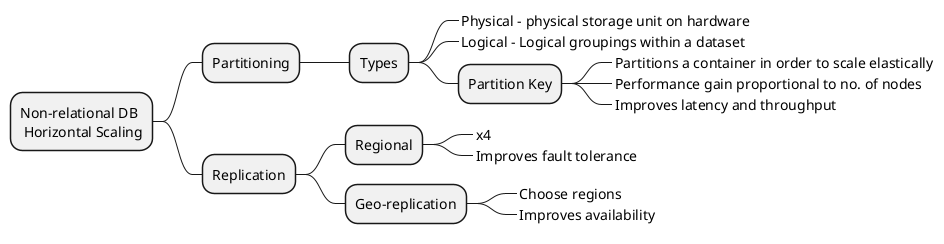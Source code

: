 @startmindmap "Non-relational DB Scaling"

+ Non-relational DB\n Horizontal Scaling
++ Partitioning
+++ Types
++++_ Physical - physical storage unit on hardware
++++_ Logical - Logical groupings within a dataset
++++ Partition Key
+++++_ Partitions a container in order to scale elastically
+++++_ Performance gain proportional to no. of nodes
+++++_ Improves latency and throughput
++ Replication
+++ Regional
++++_ x4
++++_ Improves fault tolerance
+++ Geo-replication
++++_ Choose regions
++++_ Improves availability

@endmindmap
